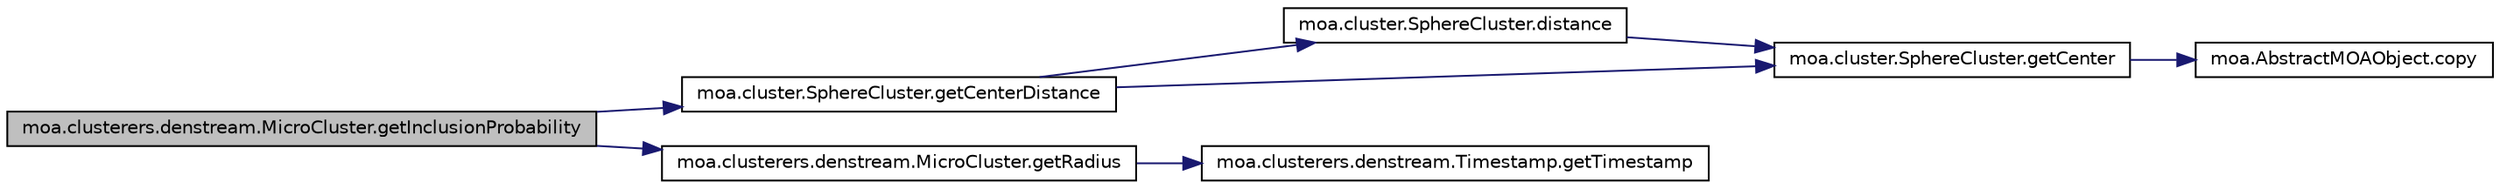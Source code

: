 digraph G
{
  edge [fontname="Helvetica",fontsize="10",labelfontname="Helvetica",labelfontsize="10"];
  node [fontname="Helvetica",fontsize="10",shape=record];
  rankdir=LR;
  Node1 [label="moa.clusterers.denstream.MicroCluster.getInclusionProbability",height=0.2,width=0.4,color="black", fillcolor="grey75", style="filled" fontcolor="black"];
  Node1 -> Node2 [color="midnightblue",fontsize="10",style="solid",fontname="Helvetica"];
  Node2 [label="moa.cluster.SphereCluster.getCenterDistance",height=0.2,width=0.4,color="black", fillcolor="white", style="filled",URL="$classmoa_1_1cluster_1_1SphereCluster.html#a75cf15cd8d99c51a04135e8bcd1329af"];
  Node2 -> Node3 [color="midnightblue",fontsize="10",style="solid",fontname="Helvetica"];
  Node3 [label="moa.cluster.SphereCluster.distance",height=0.2,width=0.4,color="black", fillcolor="white", style="filled",URL="$classmoa_1_1cluster_1_1SphereCluster.html#a9f7c85aa0b6d46c23962b4f2421f169f"];
  Node3 -> Node4 [color="midnightblue",fontsize="10",style="solid",fontname="Helvetica"];
  Node4 [label="moa.cluster.SphereCluster.getCenter",height=0.2,width=0.4,color="black", fillcolor="white", style="filled",URL="$classmoa_1_1cluster_1_1SphereCluster.html#aefb8b36adf18a65827154d4b617e867d"];
  Node4 -> Node5 [color="midnightblue",fontsize="10",style="solid",fontname="Helvetica"];
  Node5 [label="moa.AbstractMOAObject.copy",height=0.2,width=0.4,color="black", fillcolor="white", style="filled",URL="$classmoa_1_1AbstractMOAObject.html#a3a6260bd8548c1aff6ea46e49c5c52a5",tooltip="This method produces a copy of this object."];
  Node2 -> Node4 [color="midnightblue",fontsize="10",style="solid",fontname="Helvetica"];
  Node1 -> Node6 [color="midnightblue",fontsize="10",style="solid",fontname="Helvetica"];
  Node6 [label="moa.clusterers.denstream.MicroCluster.getRadius",height=0.2,width=0.4,color="black", fillcolor="white", style="filled",URL="$classmoa_1_1clusterers_1_1denstream_1_1MicroCluster.html#a0502e4fb5e953703f1e3658a094b3b33",tooltip="See interface Cluster."];
  Node6 -> Node7 [color="midnightblue",fontsize="10",style="solid",fontname="Helvetica"];
  Node7 [label="moa.clusterers.denstream.Timestamp.getTimestamp",height=0.2,width=0.4,color="black", fillcolor="white", style="filled",URL="$classmoa_1_1clusterers_1_1denstream_1_1Timestamp.html#a0aced8db94dff380a9d0124bb2f69495"];
}
